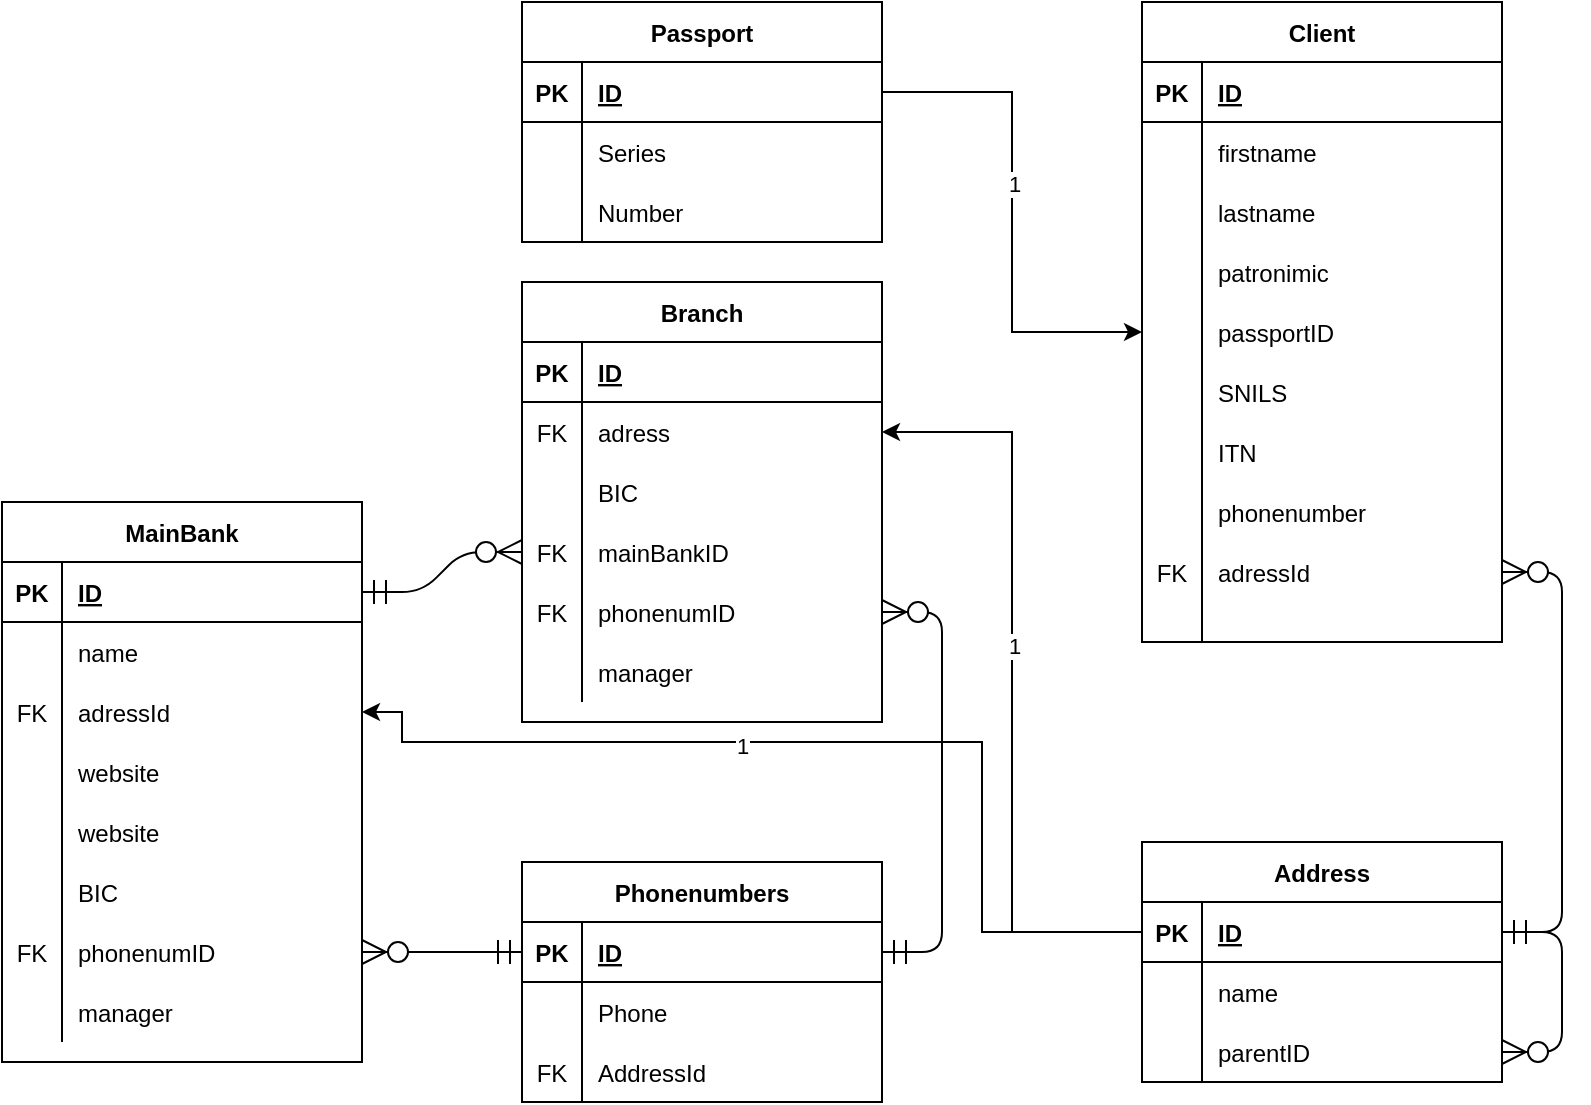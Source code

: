 
<mxfile version="13.9.9" type="device"><diagram id="R2lEEEUBdFMjLlhIrx00" name="Page-1"><mxGraphModel dx="2029" dy="815" grid="1" gridSize="10" guides="1" tooltips="1" connect="1" arrows="1" fold="1" page="1" pageScale="1" pageWidth="850" pageHeight="1100" math="0" shadow="0" extFonts="Permanent Marker^https://fonts.googleapis.com/css?family=Permanent+Marker"><root><mxCell id="0"/><mxCell id="1" parent="0"/><mxCell id="9WnVr48tZgvl7nN7z4_K-38" value="Client" style="shape=table;startSize=30;container=1;collapsible=1;childLayout=tableLayout;fixedRows=1;rowLines=0;fontStyle=1;align=center;resizeLast=1;" parent="1" vertex="1"><mxGeometry x="590" y="540" width="180" height="320" as="geometry"/></mxCell><mxCell id="9WnVr48tZgvl7nN7z4_K-39" value="" style="shape=partialRectangle;collapsible=0;dropTarget=0;pointerEvents=0;fillColor=none;top=0;left=0;bottom=1;right=0;points=[[0,0.5],[1,0.5]];portConstraint=eastwest;" parent="9WnVr48tZgvl7nN7z4_K-38" vertex="1"><mxGeometry y="30" width="180" height="30" as="geometry"/></mxCell><mxCell id="9WnVr48tZgvl7nN7z4_K-40" value="PK" style="shape=partialRectangle;connectable=0;fillColor=none;top=0;left=0;bottom=0;right=0;fontStyle=1;overflow=hidden;" parent="9WnVr48tZgvl7nN7z4_K-39" vertex="1"><mxGeometry width="30" height="30" as="geometry"/></mxCell><mxCell id="9WnVr48tZgvl7nN7z4_K-41" value="ID" style="shape=partialRectangle;connectable=0;fillColor=none;top=0;left=0;bottom=0;right=0;align=left;spacingLeft=6;fontStyle=5;overflow=hidden;" parent="9WnVr48tZgvl7nN7z4_K-39" vertex="1"><mxGeometry x="30" width="150" height="30" as="geometry"/></mxCell><mxCell id="9WnVr48tZgvl7nN7z4_K-42" value="" style="shape=partialRectangle;collapsible=0;dropTarget=0;pointerEvents=0;fillColor=none;top=0;left=0;bottom=0;right=0;points=[[0,0.5],[1,0.5]];portConstraint=eastwest;" parent="9WnVr48tZgvl7nN7z4_K-38" vertex="1"><mxGeometry y="60" width="180" height="30" as="geometry"/></mxCell><mxCell id="9WnVr48tZgvl7nN7z4_K-43" value="" style="shape=partialRectangle;connectable=0;fillColor=none;top=0;left=0;bottom=0;right=0;editable=1;overflow=hidden;" parent="9WnVr48tZgvl7nN7z4_K-42" vertex="1"><mxGeometry width="30" height="30" as="geometry"/></mxCell><mxCell id="9WnVr48tZgvl7nN7z4_K-44" value="firstname" style="shape=partialRectangle;connectable=0;fillColor=none;top=0;left=0;bottom=0;right=0;align=left;spacingLeft=6;overflow=hidden;" parent="9WnVr48tZgvl7nN7z4_K-42" vertex="1"><mxGeometry x="30" width="150" height="30" as="geometry"/></mxCell><mxCell id="9WnVr48tZgvl7nN7z4_K-45" value="" style="shape=partialRectangle;collapsible=0;dropTarget=0;pointerEvents=0;fillColor=none;top=0;left=0;bottom=0;right=0;points=[[0,0.5],[1,0.5]];portConstraint=eastwest;" parent="9WnVr48tZgvl7nN7z4_K-38" vertex="1"><mxGeometry y="90" width="180" height="30" as="geometry"/></mxCell><mxCell id="9WnVr48tZgvl7nN7z4_K-46" value="" style="shape=partialRectangle;connectable=0;fillColor=none;top=0;left=0;bottom=0;right=0;editable=1;overflow=hidden;" parent="9WnVr48tZgvl7nN7z4_K-45" vertex="1"><mxGeometry width="30" height="30" as="geometry"/></mxCell><mxCell id="9WnVr48tZgvl7nN7z4_K-47" value="lastname" style="shape=partialRectangle;connectable=0;fillColor=none;top=0;left=0;bottom=0;right=0;align=left;spacingLeft=6;overflow=hidden;" parent="9WnVr48tZgvl7nN7z4_K-45" vertex="1"><mxGeometry x="30" width="150" height="30" as="geometry"/></mxCell><mxCell id="9WnVr48tZgvl7nN7z4_K-48" value="" style="shape=partialRectangle;collapsible=0;dropTarget=0;pointerEvents=0;fillColor=none;top=0;left=0;bottom=0;right=0;points=[[0,0.5],[1,0.5]];portConstraint=eastwest;" parent="9WnVr48tZgvl7nN7z4_K-38" vertex="1"><mxGeometry y="120" width="180" height="30" as="geometry"/></mxCell><mxCell id="9WnVr48tZgvl7nN7z4_K-49" value="" style="shape=partialRectangle;connectable=0;fillColor=none;top=0;left=0;bottom=0;right=0;editable=1;overflow=hidden;" parent="9WnVr48tZgvl7nN7z4_K-48" vertex="1"><mxGeometry width="30" height="30" as="geometry"/></mxCell><mxCell id="9WnVr48tZgvl7nN7z4_K-50" value="patronimic" style="shape=partialRectangle;connectable=0;fillColor=none;top=0;left=0;bottom=0;right=0;align=left;spacingLeft=6;overflow=hidden;" parent="9WnVr48tZgvl7nN7z4_K-48" vertex="1"><mxGeometry x="30" width="150" height="30" as="geometry"/></mxCell><mxCell id="9WnVr48tZgvl7nN7z4_K-51" value="" style="shape=partialRectangle;collapsible=0;dropTarget=0;pointerEvents=0;fillColor=none;top=0;left=0;bottom=0;right=0;points=[[0,0.5],[1,0.5]];portConstraint=eastwest;" parent="9WnVr48tZgvl7nN7z4_K-38" vertex="1"><mxGeometry y="150" width="180" height="30" as="geometry"/></mxCell><mxCell id="9WnVr48tZgvl7nN7z4_K-52" value="" style="shape=partialRectangle;connectable=0;fillColor=none;top=0;left=0;bottom=0;right=0;editable=1;overflow=hidden;" parent="9WnVr48tZgvl7nN7z4_K-51" vertex="1"><mxGeometry width="30" height="30" as="geometry"/></mxCell><mxCell id="9WnVr48tZgvl7nN7z4_K-53" value="passportID" style="shape=partialRectangle;connectable=0;fillColor=none;top=0;left=0;bottom=0;right=0;align=left;spacingLeft=6;overflow=hidden;" parent="9WnVr48tZgvl7nN7z4_K-51" vertex="1"><mxGeometry x="30" width="150" height="30" as="geometry"/></mxCell><mxCell id="9WnVr48tZgvl7nN7z4_K-78" value="" style="shape=partialRectangle;collapsible=0;dropTarget=0;pointerEvents=0;fillColor=none;top=0;left=0;bottom=0;right=0;points=[[0,0.5],[1,0.5]];portConstraint=eastwest;" parent="9WnVr48tZgvl7nN7z4_K-38" vertex="1"><mxGeometry y="180" width="180" height="30" as="geometry"/></mxCell><mxCell id="9WnVr48tZgvl7nN7z4_K-79" value="" style="shape=partialRectangle;connectable=0;fillColor=none;top=0;left=0;bottom=0;right=0;editable=1;overflow=hidden;" parent="9WnVr48tZgvl7nN7z4_K-78" vertex="1"><mxGeometry width="30" height="30" as="geometry"/></mxCell><mxCell id="9WnVr48tZgvl7nN7z4_K-80" value="SNILS" style="shape=partialRectangle;connectable=0;fillColor=none;top=0;left=0;bottom=0;right=0;align=left;spacingLeft=6;overflow=hidden;" parent="9WnVr48tZgvl7nN7z4_K-78" vertex="1"><mxGeometry x="30" width="150" height="30" as="geometry"/></mxCell><mxCell id="9WnVr48tZgvl7nN7z4_K-81" value="" style="shape=partialRectangle;collapsible=0;dropTarget=0;pointerEvents=0;fillColor=none;top=0;left=0;bottom=0;right=0;points=[[0,0.5],[1,0.5]];portConstraint=eastwest;" parent="9WnVr48tZgvl7nN7z4_K-38" vertex="1"><mxGeometry y="210" width="180" height="30" as="geometry"/></mxCell><mxCell id="9WnVr48tZgvl7nN7z4_K-82" value="" style="shape=partialRectangle;connectable=0;fillColor=none;top=0;left=0;bottom=0;right=0;editable=1;overflow=hidden;" parent="9WnVr48tZgvl7nN7z4_K-81" vertex="1"><mxGeometry width="30" height="30" as="geometry"/></mxCell><mxCell id="9WnVr48tZgvl7nN7z4_K-83" value="ITN" style="shape=partialRectangle;connectable=0;fillColor=none;top=0;left=0;bottom=0;right=0;align=left;spacingLeft=6;overflow=hidden;" parent="9WnVr48tZgvl7nN7z4_K-81" vertex="1"><mxGeometry x="30" width="150" height="30" as="geometry"/></mxCell><mxCell id="3jo6BWt6gp-quk50z_RP-136" value="" style="shape=partialRectangle;collapsible=0;dropTarget=0;pointerEvents=0;fillColor=none;top=0;left=0;bottom=0;right=0;points=[[0,0.5],[1,0.5]];portConstraint=eastwest;" parent="9WnVr48tZgvl7nN7z4_K-38" vertex="1"><mxGeometry y="240" width="180" height="30" as="geometry"/></mxCell><mxCell id="3jo6BWt6gp-quk50z_RP-137" value="" style="shape=partialRectangle;connectable=0;fillColor=none;top=0;left=0;bottom=0;right=0;editable=1;overflow=hidden;" parent="3jo6BWt6gp-quk50z_RP-136" vertex="1"><mxGeometry width="30" height="30" as="geometry"/></mxCell><mxCell id="3jo6BWt6gp-quk50z_RP-138" value="phonenumber" style="shape=partialRectangle;connectable=0;fillColor=none;top=0;left=0;bottom=0;right=0;align=left;spacingLeft=6;overflow=hidden;" parent="3jo6BWt6gp-quk50z_RP-136" vertex="1"><mxGeometry x="30" width="150" height="30" as="geometry"/></mxCell><mxCell id="9WnVr48tZgvl7nN7z4_K-57" value="" style="shape=partialRectangle;collapsible=0;dropTarget=0;pointerEvents=0;fillColor=none;top=0;left=0;bottom=0;right=0;points=[[0,0.5],[1,0.5]];portConstraint=eastwest;" parent="9WnVr48tZgvl7nN7z4_K-38" vertex="1"><mxGeometry y="270" width="180" height="30" as="geometry"/></mxCell><mxCell id="9WnVr48tZgvl7nN7z4_K-58" value="FK" style="shape=partialRectangle;connectable=0;fillColor=none;top=0;left=0;bottom=0;right=0;editable=1;overflow=hidden;" parent="9WnVr48tZgvl7nN7z4_K-57" vertex="1"><mxGeometry width="30" height="30" as="geometry"/></mxCell><mxCell id="9WnVr48tZgvl7nN7z4_K-59" value="adressId" style="shape=partialRectangle;connectable=0;fillColor=none;top=0;left=0;bottom=0;right=0;align=left;spacingLeft=6;overflow=hidden;" parent="9WnVr48tZgvl7nN7z4_K-57" vertex="1"><mxGeometry x="30" width="150" height="30" as="geometry"/></mxCell><mxCell id="9WnVr48tZgvl7nN7z4_K-54" value="" style="shape=partialRectangle;collapsible=0;dropTarget=0;pointerEvents=0;fillColor=none;top=0;left=0;bottom=0;right=0;points=[[0,0.5],[1,0.5]];portConstraint=eastwest;" parent="9WnVr48tZgvl7nN7z4_K-38" vertex="1"><mxGeometry y="300" width="180" height="20" as="geometry"/></mxCell><mxCell id="9WnVr48tZgvl7nN7z4_K-55" value="" style="shape=partialRectangle;connectable=0;fillColor=none;top=0;left=0;bottom=0;right=0;editable=1;overflow=hidden;" parent="9WnVr48tZgvl7nN7z4_K-54" vertex="1"><mxGeometry width="30" height="20" as="geometry"/></mxCell><mxCell id="9WnVr48tZgvl7nN7z4_K-56" value="" style="shape=partialRectangle;connectable=0;fillColor=none;top=0;left=0;bottom=0;right=0;align=left;spacingLeft=6;overflow=hidden;" parent="9WnVr48tZgvl7nN7z4_K-54" vertex="1"><mxGeometry x="30" width="150" height="20" as="geometry"/></mxCell><mxCell id="9WnVr48tZgvl7nN7z4_K-119" value="Branch" style="shape=table;startSize=30;container=1;collapsible=1;childLayout=tableLayout;fixedRows=1;rowLines=0;fontStyle=1;align=center;resizeLast=1;" parent="1" vertex="1"><mxGeometry x="280" y="680" width="180" height="220" as="geometry"/></mxCell><mxCell id="9WnVr48tZgvl7nN7z4_K-120" value="" style="shape=partialRectangle;collapsible=0;dropTarget=0;pointerEvents=0;fillColor=none;top=0;left=0;bottom=1;right=0;points=[[0,0.5],[1,0.5]];portConstraint=eastwest;" parent="9WnVr48tZgvl7nN7z4_K-119" vertex="1"><mxGeometry y="30" width="180" height="30" as="geometry"/></mxCell><mxCell id="9WnVr48tZgvl7nN7z4_K-121" value="PK" style="shape=partialRectangle;connectable=0;fillColor=none;top=0;left=0;bottom=0;right=0;fontStyle=1;overflow=hidden;" parent="9WnVr48tZgvl7nN7z4_K-120" vertex="1"><mxGeometry width="30" height="30" as="geometry"/></mxCell><mxCell id="9WnVr48tZgvl7nN7z4_K-122" value="ID" style="shape=partialRectangle;connectable=0;fillColor=none;top=0;left=0;bottom=0;right=0;align=left;spacingLeft=6;fontStyle=5;overflow=hidden;" parent="9WnVr48tZgvl7nN7z4_K-120" vertex="1"><mxGeometry x="30" width="150" height="30" as="geometry"/></mxCell><mxCell id="tc-UGudHJnPVxGtVmzzd-191" value="" style="shape=partialRectangle;collapsible=0;dropTarget=0;pointerEvents=0;fillColor=none;top=0;left=0;bottom=0;right=0;points=[[0,0.5],[1,0.5]];portConstraint=eastwest;" parent="9WnVr48tZgvl7nN7z4_K-119" vertex="1"><mxGeometry y="60" width="180" height="30" as="geometry"/></mxCell><mxCell id="tc-UGudHJnPVxGtVmzzd-192" value="FK" style="shape=partialRectangle;connectable=0;fillColor=none;top=0;left=0;bottom=0;right=0;editable=1;overflow=hidden;" parent="tc-UGudHJnPVxGtVmzzd-191" vertex="1"><mxGeometry width="30" height="30" as="geometry"/></mxCell><mxCell id="tc-UGudHJnPVxGtVmzzd-193" value="adress" style="shape=partialRectangle;connectable=0;fillColor=none;top=0;left=0;bottom=0;right=0;align=left;spacingLeft=6;overflow=hidden;" parent="tc-UGudHJnPVxGtVmzzd-191" vertex="1"><mxGeometry x="30" width="150" height="30" as="geometry"/></mxCell><mxCell id="3jo6BWt6gp-quk50z_RP-50" value="" style="shape=partialRectangle;collapsible=0;dropTarget=0;pointerEvents=0;fillColor=none;top=0;left=0;bottom=0;right=0;points=[[0,0.5],[1,0.5]];portConstraint=eastwest;" parent="9WnVr48tZgvl7nN7z4_K-119" vertex="1"><mxGeometry y="90" width="180" height="30" as="geometry"/></mxCell><mxCell id="3jo6BWt6gp-quk50z_RP-51" value="" style="shape=partialRectangle;connectable=0;fillColor=none;top=0;left=0;bottom=0;right=0;editable=1;overflow=hidden;" parent="3jo6BWt6gp-quk50z_RP-50" vertex="1"><mxGeometry width="30" height="30" as="geometry"/></mxCell><mxCell id="3jo6BWt6gp-quk50z_RP-52" value="BIC" style="shape=partialRectangle;connectable=0;fillColor=none;top=0;left=0;bottom=0;right=0;align=left;spacingLeft=6;overflow=hidden;" parent="3jo6BWt6gp-quk50z_RP-50" vertex="1"><mxGeometry x="30" width="150" height="30" as="geometry"/></mxCell><mxCell id="3jo6BWt6gp-quk50z_RP-56" value="" style="shape=partialRectangle;collapsible=0;dropTarget=0;pointerEvents=0;fillColor=none;top=0;left=0;bottom=0;right=0;points=[[0,0.5],[1,0.5]];portConstraint=eastwest;" parent="9WnVr48tZgvl7nN7z4_K-119" vertex="1"><mxGeometry y="120" width="180" height="30" as="geometry"/></mxCell><mxCell id="3jo6BWt6gp-quk50z_RP-57" value="FK" style="shape=partialRectangle;connectable=0;fillColor=none;top=0;left=0;bottom=0;right=0;editable=1;overflow=hidden;" parent="3jo6BWt6gp-quk50z_RP-56" vertex="1"><mxGeometry width="30" height="30" as="geometry"/></mxCell><mxCell id="3jo6BWt6gp-quk50z_RP-58" value="mainBankID" style="shape=partialRectangle;connectable=0;fillColor=none;top=0;left=0;bottom=0;right=0;align=left;spacingLeft=6;overflow=hidden;" parent="3jo6BWt6gp-quk50z_RP-56" vertex="1"><mxGeometry x="30" width="150" height="30" as="geometry"/></mxCell><mxCell id="3jo6BWt6gp-quk50z_RP-53" value="" style="shape=partialRectangle;collapsible=0;dropTarget=0;pointerEvents=0;fillColor=none;top=0;left=0;bottom=0;right=0;points=[[0,0.5],[1,0.5]];portConstraint=eastwest;" parent="9WnVr48tZgvl7nN7z4_K-119" vertex="1"><mxGeometry y="150" width="180" height="30" as="geometry"/></mxCell><mxCell id="3jo6BWt6gp-quk50z_RP-54" value="FK" style="shape=partialRectangle;connectable=0;fillColor=none;top=0;left=0;bottom=0;right=0;editable=1;overflow=hidden;" parent="3jo6BWt6gp-quk50z_RP-53" vertex="1"><mxGeometry width="30" height="30" as="geometry"/></mxCell><mxCell id="3jo6BWt6gp-quk50z_RP-55" value="phonenumID" style="shape=partialRectangle;connectable=0;fillColor=none;top=0;left=0;bottom=0;right=0;align=left;spacingLeft=6;overflow=hidden;" parent="3jo6BWt6gp-quk50z_RP-53" vertex="1"><mxGeometry x="30" width="150" height="30" as="geometry"/></mxCell><mxCell id="3jo6BWt6gp-quk50z_RP-92" value="" style="shape=partialRectangle;collapsible=0;dropTarget=0;pointerEvents=0;fillColor=none;top=0;left=0;bottom=0;right=0;points=[[0,0.5],[1,0.5]];portConstraint=eastwest;" parent="9WnVr48tZgvl7nN7z4_K-119" vertex="1"><mxGeometry y="180" width="180" height="30" as="geometry"/></mxCell><mxCell id="3jo6BWt6gp-quk50z_RP-93" value="" style="shape=partialRectangle;connectable=0;fillColor=none;top=0;left=0;bottom=0;right=0;editable=1;overflow=hidden;" parent="3jo6BWt6gp-quk50z_RP-92" vertex="1"><mxGeometry width="30" height="30" as="geometry"/></mxCell><mxCell id="3jo6BWt6gp-quk50z_RP-94" value="manager" style="shape=partialRectangle;connectable=0;fillColor=none;top=0;left=0;bottom=0;right=0;align=left;spacingLeft=6;overflow=hidden;" parent="3jo6BWt6gp-quk50z_RP-92" vertex="1"><mxGeometry x="30" width="150" height="30" as="geometry"/></mxCell><mxCell id="tc-UGudHJnPVxGtVmzzd-151" value="Address" style="shape=table;startSize=30;container=1;collapsible=1;childLayout=tableLayout;fixedRows=1;rowLines=0;fontStyle=1;align=center;resizeLast=1;" parent="1" vertex="1"><mxGeometry x="590" y="960" width="180" height="120" as="geometry"/></mxCell><mxCell id="tc-UGudHJnPVxGtVmzzd-152" value="" style="shape=partialRectangle;collapsible=0;dropTarget=0;pointerEvents=0;fillColor=none;top=0;left=0;bottom=1;right=0;points=[[0,0.5],[1,0.5]];portConstraint=eastwest;" parent="tc-UGudHJnPVxGtVmzzd-151" vertex="1"><mxGeometry y="30" width="180" height="30" as="geometry"/></mxCell><mxCell id="tc-UGudHJnPVxGtVmzzd-153" value="PK" style="shape=partialRectangle;connectable=0;fillColor=none;top=0;left=0;bottom=0;right=0;fontStyle=1;overflow=hidden;" parent="tc-UGudHJnPVxGtVmzzd-152" vertex="1"><mxGeometry width="30" height="30" as="geometry"/></mxCell><mxCell id="tc-UGudHJnPVxGtVmzzd-154" value="ID" style="shape=partialRectangle;connectable=0;fillColor=none;top=0;left=0;bottom=0;right=0;align=left;spacingLeft=6;fontStyle=5;overflow=hidden;" parent="tc-UGudHJnPVxGtVmzzd-152" vertex="1"><mxGeometry x="30" width="150" height="30" as="geometry"/></mxCell><mxCell id="tc-UGudHJnPVxGtVmzzd-171" value="" style="shape=partialRectangle;collapsible=0;dropTarget=0;pointerEvents=0;fillColor=none;top=0;left=0;bottom=0;right=0;points=[[0,0.5],[1,0.5]];portConstraint=eastwest;" parent="tc-UGudHJnPVxGtVmzzd-151" vertex="1"><mxGeometry y="60" width="180" height="30" as="geometry"/></mxCell><mxCell id="tc-UGudHJnPVxGtVmzzd-172" value="" style="shape=partialRectangle;connectable=0;fillColor=none;top=0;left=0;bottom=0;right=0;editable=1;overflow=hidden;" parent="tc-UGudHJnPVxGtVmzzd-171" vertex="1"><mxGeometry width="30" height="30" as="geometry"/></mxCell><mxCell id="tc-UGudHJnPVxGtVmzzd-173" value="name" style="shape=partialRectangle;connectable=0;fillColor=none;top=0;left=0;bottom=0;right=0;align=left;spacingLeft=6;overflow=hidden;" parent="tc-UGudHJnPVxGtVmzzd-171" vertex="1"><mxGeometry x="30" width="150" height="30" as="geometry"/></mxCell><mxCell id="3jo6BWt6gp-quk50z_RP-16" value="" style="shape=partialRectangle;collapsible=0;dropTarget=0;pointerEvents=0;fillColor=none;top=0;left=0;bottom=0;right=0;points=[[0,0.5],[1,0.5]];portConstraint=eastwest;" parent="tc-UGudHJnPVxGtVmzzd-151" vertex="1"><mxGeometry y="90" width="180" height="30" as="geometry"/></mxCell><mxCell id="3jo6BWt6gp-quk50z_RP-17" value="" style="shape=partialRectangle;connectable=0;fillColor=none;top=0;left=0;bottom=0;right=0;editable=1;overflow=hidden;" parent="3jo6BWt6gp-quk50z_RP-16" vertex="1"><mxGeometry width="30" height="30" as="geometry"/></mxCell><mxCell id="3jo6BWt6gp-quk50z_RP-18" value="parentID" style="shape=partialRectangle;connectable=0;fillColor=none;top=0;left=0;bottom=0;right=0;align=left;spacingLeft=6;overflow=hidden;" parent="3jo6BWt6gp-quk50z_RP-16" vertex="1"><mxGeometry x="30" width="150" height="30" as="geometry"/></mxCell><mxCell id="T_j-iLSs8zncObYi6yLm-5" value="" style="edgeStyle=entityRelationEdgeStyle;fontSize=12;html=1;endArrow=ERzeroToMany;startArrow=ERmandOne;exitX=1;exitY=0.5;exitDx=0;exitDy=0;entryX=1;entryY=0.5;entryDx=0;entryDy=0;endSize=10;startSize=10;" parent="tc-UGudHJnPVxGtVmzzd-151" source="tc-UGudHJnPVxGtVmzzd-152" target="3jo6BWt6gp-quk50z_RP-16" edge="1"><mxGeometry width="100" height="100" relative="1" as="geometry"><mxPoint x="-310" y="-230" as="sourcePoint"/><mxPoint x="220" y="70" as="targetPoint"/></mxGeometry></mxCell><mxCell id="3jo6BWt6gp-quk50z_RP-28" value="MainBank" style="shape=table;startSize=30;container=1;collapsible=1;childLayout=tableLayout;fixedRows=1;rowLines=0;fontStyle=1;align=center;resizeLast=1;" parent="1" vertex="1"><mxGeometry x="20" y="790" width="180" height="280" as="geometry"/></mxCell><mxCell id="3jo6BWt6gp-quk50z_RP-29" value="" style="shape=partialRectangle;collapsible=0;dropTarget=0;pointerEvents=0;fillColor=none;top=0;left=0;bottom=1;right=0;points=[[0,0.5],[1,0.5]];portConstraint=eastwest;" parent="3jo6BWt6gp-quk50z_RP-28" vertex="1"><mxGeometry y="30" width="180" height="30" as="geometry"/></mxCell><mxCell id="3jo6BWt6gp-quk50z_RP-30" value="PK" style="shape=partialRectangle;connectable=0;fillColor=none;top=0;left=0;bottom=0;right=0;fontStyle=1;overflow=hidden;" parent="3jo6BWt6gp-quk50z_RP-29" vertex="1"><mxGeometry width="30" height="30" as="geometry"/></mxCell><mxCell id="3jo6BWt6gp-quk50z_RP-31" value="ID" style="shape=partialRectangle;connectable=0;fillColor=none;top=0;left=0;bottom=0;right=0;align=left;spacingLeft=6;fontStyle=5;overflow=hidden;" parent="3jo6BWt6gp-quk50z_RP-29" vertex="1"><mxGeometry x="30" width="150" height="30" as="geometry"/></mxCell><mxCell id="3jo6BWt6gp-quk50z_RP-32" value="" style="shape=partialRectangle;collapsible=0;dropTarget=0;pointerEvents=0;fillColor=none;top=0;left=0;bottom=0;right=0;points=[[0,0.5],[1,0.5]];portConstraint=eastwest;" parent="3jo6BWt6gp-quk50z_RP-28" vertex="1"><mxGeometry y="60" width="180" height="30" as="geometry"/></mxCell><mxCell id="3jo6BWt6gp-quk50z_RP-33" value="" style="shape=partialRectangle;connectable=0;fillColor=none;top=0;left=0;bottom=0;right=0;editable=1;overflow=hidden;" parent="3jo6BWt6gp-quk50z_RP-32" vertex="1"><mxGeometry width="30" height="30" as="geometry"/></mxCell><mxCell id="3jo6BWt6gp-quk50z_RP-34" value="name" style="shape=partialRectangle;connectable=0;fillColor=none;top=0;left=0;bottom=0;right=0;align=left;spacingLeft=6;overflow=hidden;" parent="3jo6BWt6gp-quk50z_RP-32" vertex="1"><mxGeometry x="30" width="150" height="30" as="geometry"/></mxCell><mxCell id="3jo6BWt6gp-quk50z_RP-35" value="" style="shape=partialRectangle;collapsible=0;dropTarget=0;pointerEvents=0;fillColor=none;top=0;left=0;bottom=0;right=0;points=[[0,0.5],[1,0.5]];portConstraint=eastwest;shadow=0;sketch=0;" parent="3jo6BWt6gp-quk50z_RP-28" vertex="1"><mxGeometry y="90" width="180" height="30" as="geometry"/></mxCell><mxCell id="3jo6BWt6gp-quk50z_RP-36" value="FK" style="shape=partialRectangle;connectable=0;fillColor=none;top=0;left=0;bottom=0;right=0;editable=1;overflow=hidden;" parent="3jo6BWt6gp-quk50z_RP-35" vertex="1"><mxGeometry width="30" height="30" as="geometry"/></mxCell><mxCell id="3jo6BWt6gp-quk50z_RP-37" value="adressId" style="shape=partialRectangle;connectable=0;fillColor=none;top=0;left=0;bottom=0;right=0;align=left;spacingLeft=6;overflow=hidden;" parent="3jo6BWt6gp-quk50z_RP-35" vertex="1"><mxGeometry x="30" width="150" height="30" as="geometry"/></mxCell><mxCell id="3jo6BWt6gp-quk50z_RP-38" value="" style="shape=partialRectangle;collapsible=0;dropTarget=0;pointerEvents=0;fillColor=none;top=0;left=0;bottom=0;right=0;points=[[0,0.5],[1,0.5]];portConstraint=eastwest;" parent="3jo6BWt6gp-quk50z_RP-28" vertex="1"><mxGeometry y="120" width="180" height="30" as="geometry"/></mxCell><mxCell id="3jo6BWt6gp-quk50z_RP-39" value="" style="shape=partialRectangle;connectable=0;fillColor=none;top=0;left=0;bottom=0;right=0;editable=1;overflow=hidden;" parent="3jo6BWt6gp-quk50z_RP-38" vertex="1"><mxGeometry width="30" height="30" as="geometry"/></mxCell><mxCell id="3jo6BWt6gp-quk50z_RP-40" value="website" style="shape=partialRectangle;connectable=0;fillColor=none;top=0;left=0;bottom=0;right=0;align=left;spacingLeft=6;overflow=hidden;" parent="3jo6BWt6gp-quk50z_RP-38" vertex="1"><mxGeometry x="30" width="150" height="30" as="geometry"/></mxCell><mxCell id="3jo6BWt6gp-quk50z_RP-44" value="" style="shape=partialRectangle;collapsible=0;dropTarget=0;pointerEvents=0;fillColor=none;top=0;left=0;bottom=0;right=0;points=[[0,0.5],[1,0.5]];portConstraint=eastwest;" parent="3jo6BWt6gp-quk50z_RP-28" vertex="1"><mxGeometry y="150" width="180" height="30" as="geometry"/></mxCell><mxCell id="3jo6BWt6gp-quk50z_RP-45" value="" style="shape=partialRectangle;connectable=0;fillColor=none;top=0;left=0;bottom=0;right=0;editable=1;overflow=hidden;" parent="3jo6BWt6gp-quk50z_RP-44" vertex="1"><mxGeometry width="30" height="30" as="geometry"/></mxCell><mxCell id="3jo6BWt6gp-quk50z_RP-46" value="website" style="shape=partialRectangle;connectable=0;fillColor=none;top=0;left=0;bottom=0;right=0;align=left;spacingLeft=6;overflow=hidden;" parent="3jo6BWt6gp-quk50z_RP-44" vertex="1"><mxGeometry x="30" width="150" height="30" as="geometry"/></mxCell><mxCell id="3jo6BWt6gp-quk50z_RP-47" value="" style="shape=partialRectangle;collapsible=0;dropTarget=0;pointerEvents=0;fillColor=none;top=0;left=0;bottom=0;right=0;points=[[0,0.5],[1,0.5]];portConstraint=eastwest;" parent="3jo6BWt6gp-quk50z_RP-28" vertex="1"><mxGeometry y="180" width="180" height="30" as="geometry"/></mxCell><mxCell id="3jo6BWt6gp-quk50z_RP-48" value="" style="shape=partialRectangle;connectable=0;fillColor=none;top=0;left=0;bottom=0;right=0;editable=1;overflow=hidden;" parent="3jo6BWt6gp-quk50z_RP-47" vertex="1"><mxGeometry width="30" height="30" as="geometry"/></mxCell><mxCell id="3jo6BWt6gp-quk50z_RP-49" value="BIC" style="shape=partialRectangle;connectable=0;fillColor=none;top=0;left=0;bottom=0;right=0;align=left;spacingLeft=6;overflow=hidden;" parent="3jo6BWt6gp-quk50z_RP-47" vertex="1"><mxGeometry x="30" width="150" height="30" as="geometry"/></mxCell><mxCell id="3jo6BWt6gp-quk50z_RP-73" value="" style="shape=partialRectangle;collapsible=0;dropTarget=0;pointerEvents=0;fillColor=none;top=0;left=0;bottom=0;right=0;points=[[0,0.5],[1,0.5]];portConstraint=eastwest;" parent="3jo6BWt6gp-quk50z_RP-28" vertex="1"><mxGeometry y="210" width="180" height="30" as="geometry"/></mxCell><mxCell id="3jo6BWt6gp-quk50z_RP-74" value="FK" style="shape=partialRectangle;connectable=0;fillColor=none;top=0;left=0;bottom=0;right=0;editable=1;overflow=hidden;" parent="3jo6BWt6gp-quk50z_RP-73" vertex="1"><mxGeometry width="30" height="30" as="geometry"/></mxCell><mxCell id="3jo6BWt6gp-quk50z_RP-75" value="phonenumID" style="shape=partialRectangle;connectable=0;fillColor=none;top=0;left=0;bottom=0;right=0;align=left;spacingLeft=6;overflow=hidden;" parent="3jo6BWt6gp-quk50z_RP-73" vertex="1"><mxGeometry x="30" width="150" height="30" as="geometry"/></mxCell><mxCell id="3jo6BWt6gp-quk50z_RP-89" value="" style="shape=partialRectangle;collapsible=0;dropTarget=0;pointerEvents=0;fillColor=none;top=0;left=0;bottom=0;right=0;points=[[0,0.5],[1,0.5]];portConstraint=eastwest;" parent="3jo6BWt6gp-quk50z_RP-28" vertex="1"><mxGeometry y="240" width="180" height="30" as="geometry"/></mxCell><mxCell id="3jo6BWt6gp-quk50z_RP-90" value="" style="shape=partialRectangle;connectable=0;fillColor=none;top=0;left=0;bottom=0;right=0;editable=1;overflow=hidden;" parent="3jo6BWt6gp-quk50z_RP-89" vertex="1"><mxGeometry width="30" height="30" as="geometry"/></mxCell><mxCell id="3jo6BWt6gp-quk50z_RP-91" value="manager" style="shape=partialRectangle;connectable=0;fillColor=none;top=0;left=0;bottom=0;right=0;align=left;spacingLeft=6;overflow=hidden;" parent="3jo6BWt6gp-quk50z_RP-89" vertex="1"><mxGeometry x="30" width="150" height="30" as="geometry"/></mxCell><mxCell id="3jo6BWt6gp-quk50z_RP-59" value="" style="edgeStyle=entityRelationEdgeStyle;fontSize=12;html=1;endArrow=ERzeroToMany;startArrow=ERmandOne;exitX=1;exitY=0.5;exitDx=0;exitDy=0;entryX=0;entryY=0.5;entryDx=0;entryDy=0;endSize=10;startSize=10;" parent="1" source="3jo6BWt6gp-quk50z_RP-29" target="3jo6BWt6gp-quk50z_RP-56" edge="1"><mxGeometry width="100" height="100" relative="1" as="geometry"><mxPoint x="280" y="870" as="sourcePoint"/><mxPoint x="380" y="770" as="targetPoint"/></mxGeometry></mxCell><mxCell id="T_j-iLSs8zncObYi6yLm-3" value="" style="edgeStyle=entityRelationEdgeStyle;fontSize=12;html=1;endArrow=ERzeroToMany;startArrow=ERmandOne;exitX=1;exitY=0.5;exitDx=0;exitDy=0;entryX=1;entryY=0.5;entryDx=0;entryDy=0;endSize=10;startSize=10;" parent="1" source="tc-UGudHJnPVxGtVmzzd-152" target="9WnVr48tZgvl7nN7z4_K-57" edge="1"><mxGeometry width="100" height="100" relative="1" as="geometry"><mxPoint x="800" y="1075" as="sourcePoint"/><mxPoint x="800" y="1015" as="targetPoint"/></mxGeometry></mxCell><mxCell id="q5f4lEYZqtu6dEQSSzo6-1" value="Passport" style="shape=table;startSize=30;container=1;collapsible=1;childLayout=tableLayout;fixedRows=1;rowLines=0;fontStyle=1;align=center;resizeLast=1;" vertex="1" parent="1"><mxGeometry x="280" y="540" width="180" height="120" as="geometry"/></mxCell><mxCell id="q5f4lEYZqtu6dEQSSzo6-2" value="" style="shape=partialRectangle;collapsible=0;dropTarget=0;pointerEvents=0;fillColor=none;top=0;left=0;bottom=1;right=0;points=[[0,0.5],[1,0.5]];portConstraint=eastwest;" vertex="1" parent="q5f4lEYZqtu6dEQSSzo6-1"><mxGeometry y="30" width="180" height="30" as="geometry"/></mxCell><mxCell id="q5f4lEYZqtu6dEQSSzo6-3" value="PK" style="shape=partialRectangle;connectable=0;fillColor=none;top=0;left=0;bottom=0;right=0;fontStyle=1;overflow=hidden;" vertex="1" parent="q5f4lEYZqtu6dEQSSzo6-2"><mxGeometry width="30" height="30" as="geometry"/></mxCell><mxCell id="q5f4lEYZqtu6dEQSSzo6-4" value="ID" style="shape=partialRectangle;connectable=0;fillColor=none;top=0;left=0;bottom=0;right=0;align=left;spacingLeft=6;fontStyle=5;overflow=hidden;" vertex="1" parent="q5f4lEYZqtu6dEQSSzo6-2"><mxGeometry x="30" width="150" height="30" as="geometry"/></mxCell><mxCell id="q5f4lEYZqtu6dEQSSzo6-5" value="" style="shape=partialRectangle;collapsible=0;dropTarget=0;pointerEvents=0;fillColor=none;top=0;left=0;bottom=0;right=0;points=[[0,0.5],[1,0.5]];portConstraint=eastwest;" vertex="1" parent="q5f4lEYZqtu6dEQSSzo6-1"><mxGeometry y="60" width="180" height="30" as="geometry"/></mxCell><mxCell id="q5f4lEYZqtu6dEQSSzo6-6" value="" style="shape=partialRectangle;connectable=0;fillColor=none;top=0;left=0;bottom=0;right=0;editable=1;overflow=hidden;" vertex="1" parent="q5f4lEYZqtu6dEQSSzo6-5"><mxGeometry width="30" height="30" as="geometry"/></mxCell><mxCell id="q5f4lEYZqtu6dEQSSzo6-7" value="Series" style="shape=partialRectangle;connectable=0;fillColor=none;top=0;left=0;bottom=0;right=0;align=left;spacingLeft=6;overflow=hidden;" vertex="1" parent="q5f4lEYZqtu6dEQSSzo6-5"><mxGeometry x="30" width="150" height="30" as="geometry"/></mxCell><mxCell id="q5f4lEYZqtu6dEQSSzo6-8" value="" style="shape=partialRectangle;collapsible=0;dropTarget=0;pointerEvents=0;fillColor=none;top=0;left=0;bottom=0;right=0;points=[[0,0.5],[1,0.5]];portConstraint=eastwest;" vertex="1" parent="q5f4lEYZqtu6dEQSSzo6-1"><mxGeometry y="90" width="180" height="30" as="geometry"/></mxCell><mxCell id="q5f4lEYZqtu6dEQSSzo6-9" value="" style="shape=partialRectangle;connectable=0;fillColor=none;top=0;left=0;bottom=0;right=0;editable=1;overflow=hidden;" vertex="1" parent="q5f4lEYZqtu6dEQSSzo6-8"><mxGeometry width="30" height="30" as="geometry"/></mxCell><mxCell id="q5f4lEYZqtu6dEQSSzo6-10" value="Number" style="shape=partialRectangle;connectable=0;fillColor=none;top=0;left=0;bottom=0;right=0;align=left;spacingLeft=6;overflow=hidden;" vertex="1" parent="q5f4lEYZqtu6dEQSSzo6-8"><mxGeometry x="30" width="150" height="30" as="geometry"/></mxCell><mxCell id="q5f4lEYZqtu6dEQSSzo6-14" value="Phonenumbers" style="shape=table;startSize=30;container=1;collapsible=1;childLayout=tableLayout;fixedRows=1;rowLines=0;fontStyle=1;align=center;resizeLast=1;" vertex="1" parent="1"><mxGeometry x="280" y="970" width="180" height="120" as="geometry"/></mxCell><mxCell id="q5f4lEYZqtu6dEQSSzo6-15" value="" style="shape=partialRectangle;collapsible=0;dropTarget=0;pointerEvents=0;fillColor=none;top=0;left=0;bottom=1;right=0;points=[[0,0.5],[1,0.5]];portConstraint=eastwest;" vertex="1" parent="q5f4lEYZqtu6dEQSSzo6-14"><mxGeometry y="30" width="180" height="30" as="geometry"/></mxCell><mxCell id="q5f4lEYZqtu6dEQSSzo6-16" value="PK" style="shape=partialRectangle;connectable=0;fillColor=none;top=0;left=0;bottom=0;right=0;fontStyle=1;overflow=hidden;" vertex="1" parent="q5f4lEYZqtu6dEQSSzo6-15"><mxGeometry width="30" height="30" as="geometry"/></mxCell><mxCell id="q5f4lEYZqtu6dEQSSzo6-17" value="ID" style="shape=partialRectangle;connectable=0;fillColor=none;top=0;left=0;bottom=0;right=0;align=left;spacingLeft=6;fontStyle=5;overflow=hidden;" vertex="1" parent="q5f4lEYZqtu6dEQSSzo6-15"><mxGeometry x="30" width="150" height="30" as="geometry"/></mxCell><mxCell id="q5f4lEYZqtu6dEQSSzo6-18" value="" style="shape=partialRectangle;collapsible=0;dropTarget=0;pointerEvents=0;fillColor=none;top=0;left=0;bottom=0;right=0;points=[[0,0.5],[1,0.5]];portConstraint=eastwest;" vertex="1" parent="q5f4lEYZqtu6dEQSSzo6-14"><mxGeometry y="60" width="180" height="30" as="geometry"/></mxCell><mxCell id="q5f4lEYZqtu6dEQSSzo6-19" value="" style="shape=partialRectangle;connectable=0;fillColor=none;top=0;left=0;bottom=0;right=0;editable=1;overflow=hidden;" vertex="1" parent="q5f4lEYZqtu6dEQSSzo6-18"><mxGeometry width="30" height="30" as="geometry"/></mxCell><mxCell id="q5f4lEYZqtu6dEQSSzo6-20" value="Phone" style="shape=partialRectangle;connectable=0;fillColor=none;top=0;left=0;bottom=0;right=0;align=left;spacingLeft=6;overflow=hidden;" vertex="1" parent="q5f4lEYZqtu6dEQSSzo6-18"><mxGeometry x="30" width="150" height="30" as="geometry"/></mxCell><mxCell id="q5f4lEYZqtu6dEQSSzo6-21" value="" style="shape=partialRectangle;collapsible=0;dropTarget=0;pointerEvents=0;fillColor=none;top=0;left=0;bottom=0;right=0;points=[[0,0.5],[1,0.5]];portConstraint=eastwest;" vertex="1" parent="q5f4lEYZqtu6dEQSSzo6-14"><mxGeometry y="90" width="180" height="30" as="geometry"/></mxCell><mxCell id="q5f4lEYZqtu6dEQSSzo6-22" value="FK" style="shape=partialRectangle;connectable=0;fillColor=none;top=0;left=0;bottom=0;right=0;editable=1;overflow=hidden;" vertex="1" parent="q5f4lEYZqtu6dEQSSzo6-21"><mxGeometry width="30" height="30" as="geometry"/></mxCell><mxCell id="q5f4lEYZqtu6dEQSSzo6-23" value="AddressId" style="shape=partialRectangle;connectable=0;fillColor=none;top=0;left=0;bottom=0;right=0;align=left;spacingLeft=6;overflow=hidden;" vertex="1" parent="q5f4lEYZqtu6dEQSSzo6-21"><mxGeometry x="30" width="150" height="30" as="geometry"/></mxCell><mxCell id="q5f4lEYZqtu6dEQSSzo6-25" value="" style="edgeStyle=entityRelationEdgeStyle;fontSize=12;html=1;endArrow=ERzeroToMany;startArrow=ERmandOne;exitX=0;exitY=0.5;exitDx=0;exitDy=0;entryX=1;entryY=0.5;entryDx=0;entryDy=0;endSize=10;startSize=10;" edge="1" parent="1" source="q5f4lEYZqtu6dEQSSzo6-15" target="3jo6BWt6gp-quk50z_RP-73"><mxGeometry width="100" height="100" relative="1" as="geometry"><mxPoint x="300" y="785" as="sourcePoint"/><mxPoint x="360" y="875" as="targetPoint"/></mxGeometry></mxCell><mxCell id="q5f4lEYZqtu6dEQSSzo6-27" value="" style="edgeStyle=entityRelationEdgeStyle;fontSize=12;html=1;endArrow=ERzeroToMany;startArrow=ERmandOne;exitX=1;exitY=0.5;exitDx=0;exitDy=0;entryX=1;entryY=0.5;entryDx=0;entryDy=0;endSize=10;startSize=10;" edge="1" parent="1" source="q5f4lEYZqtu6dEQSSzo6-15" target="3jo6BWt6gp-quk50z_RP-53"><mxGeometry width="100" height="100" relative="1" as="geometry"><mxPoint x="220" y="785" as="sourcePoint"/><mxPoint x="290" y="885" as="targetPoint"/></mxGeometry></mxCell><mxCell id="q5f4lEYZqtu6dEQSSzo6-31" style="edgeStyle=orthogonalEdgeStyle;rounded=0;orthogonalLoop=1;jettySize=auto;html=1;exitX=1;exitY=0.5;exitDx=0;exitDy=0;entryX=0;entryY=0.5;entryDx=0;entryDy=0;" edge="1" parent="1" source="q5f4lEYZqtu6dEQSSzo6-2" target="9WnVr48tZgvl7nN7z4_K-51"><mxGeometry relative="1" as="geometry"/></mxCell><mxCell id="q5f4lEYZqtu6dEQSSzo6-32" value="1" style="edgeLabel;html=1;align=center;verticalAlign=middle;resizable=0;points=[];" vertex="1" connectable="0" parent="q5f4lEYZqtu6dEQSSzo6-31"><mxGeometry x="-0.221" y="1" relative="1" as="geometry"><mxPoint y="12.76" as="offset"/></mxGeometry></mxCell><mxCell id="q5f4lEYZqtu6dEQSSzo6-34" style="edgeStyle=orthogonalEdgeStyle;rounded=0;orthogonalLoop=1;jettySize=auto;html=1;exitX=0;exitY=0.5;exitDx=0;exitDy=0;entryX=1;entryY=0.5;entryDx=0;entryDy=0;" edge="1" parent="1" source="tc-UGudHJnPVxGtVmzzd-152" target="3jo6BWt6gp-quk50z_RP-35"><mxGeometry relative="1" as="geometry"><Array as="points"><mxPoint x="510" y="1005"/><mxPoint x="510" y="910"/><mxPoint x="220" y="910"/></Array></mxGeometry></mxCell><mxCell id="q5f4lEYZqtu6dEQSSzo6-35" value="1" style="edgeLabel;html=1;align=center;verticalAlign=middle;resizable=0;points=[];" vertex="1" connectable="0" parent="q5f4lEYZqtu6dEQSSzo6-34"><mxGeometry x="0.179" y="2" relative="1" as="geometry"><mxPoint as="offset"/></mxGeometry></mxCell><mxCell id="q5f4lEYZqtu6dEQSSzo6-36" style="edgeStyle=orthogonalEdgeStyle;rounded=0;orthogonalLoop=1;jettySize=auto;html=1;exitX=0;exitY=0.5;exitDx=0;exitDy=0;entryX=1;entryY=0.5;entryDx=0;entryDy=0;" edge="1" parent="1" source="tc-UGudHJnPVxGtVmzzd-152" target="tc-UGudHJnPVxGtVmzzd-191"><mxGeometry relative="1" as="geometry"/></mxCell><mxCell id="q5f4lEYZqtu6dEQSSzo6-37" value="1" style="edgeLabel;html=1;align=center;verticalAlign=middle;resizable=0;points=[];" vertex="1" connectable="0" parent="q5f4lEYZqtu6dEQSSzo6-36"><mxGeometry x="0.097" y="-1" relative="1" as="geometry"><mxPoint as="offset"/></mxGeometry></mxCell></root></mxGraphModel></diagram></mxfile>